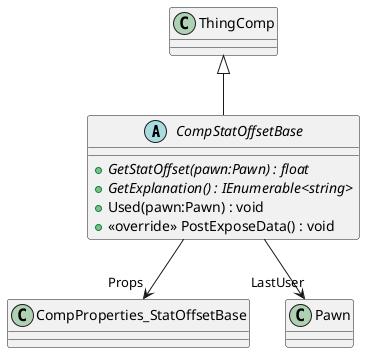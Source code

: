 @startuml
abstract class CompStatOffsetBase {
    + {abstract} GetStatOffset(pawn:Pawn) : float
    + {abstract} GetExplanation() : IEnumerable<string>
    + Used(pawn:Pawn) : void
    + <<override>> PostExposeData() : void
}
ThingComp <|-- CompStatOffsetBase
CompStatOffsetBase --> "Props" CompProperties_StatOffsetBase
CompStatOffsetBase --> "LastUser" Pawn
@enduml
